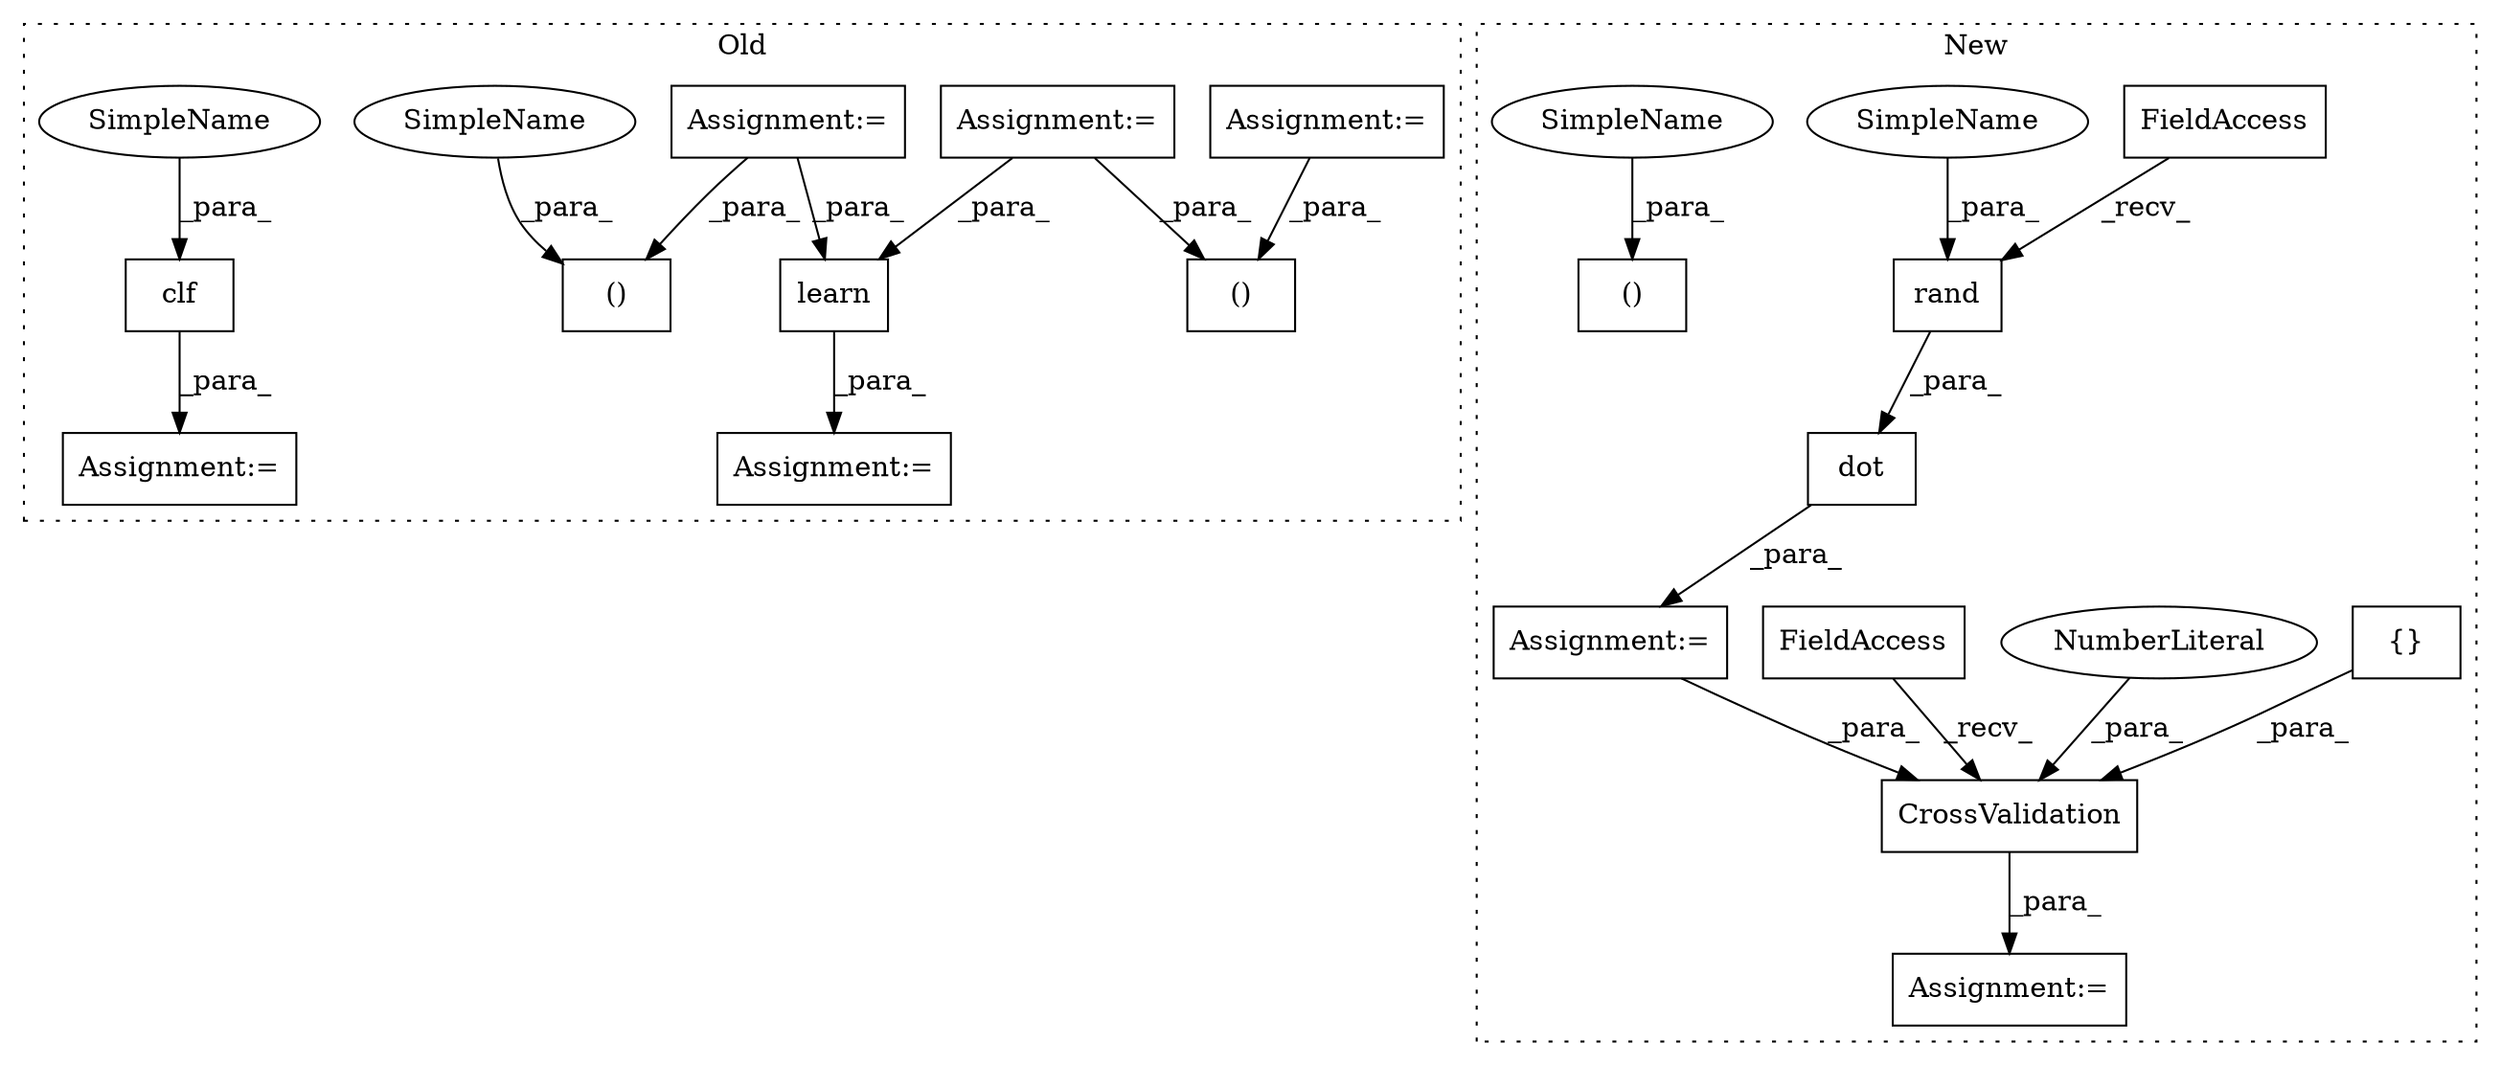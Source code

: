 digraph G {
subgraph cluster0 {
1 [label="learn" a="32" s="2850,2857" l="6,1" shape="box"];
3 [label="Assignment:=" a="7" s="2458" l="2" shape="box"];
4 [label="()" a="106" s="2685" l="17" shape="box"];
12 [label="Assignment:=" a="7" s="2849" l="1" shape="box"];
13 [label="Assignment:=" a="7" s="2434" l="2" shape="box"];
14 [label="()" a="106" s="2731" l="17" shape="box"];
17 [label="Assignment:=" a="7" s="2446" l="2" shape="box"];
18 [label="clf" a="32" s="2866,2872" l="4,1" shape="box"];
19 [label="Assignment:=" a="7" s="2865" l="1" shape="box"];
20 [label="SimpleName" a="42" s="2870" l="2" shape="ellipse"];
21 [label="SimpleName" a="42" s="2700" l="2" shape="ellipse"];
label = "Old";
style="dotted";
}
subgraph cluster1 {
2 [label="()" a="106" s="2067" l="23" shape="box"];
5 [label="rand" a="32" s="2180,2190" l="5,1" shape="box"];
6 [label="FieldAccess" a="22" s="2167" l="12" shape="box"];
7 [label="dot" a="32" s="2163,2191" l="4,1" shape="box"];
8 [label="CrossValidation" a="32" s="2288,2327" l="16,1" shape="box"];
9 [label="{}" a="4" s="2318,2324" l="1,1" shape="box"];
10 [label="NumberLiteral" a="34" s="2326" l="1" shape="ellipse"];
11 [label="FieldAccess" a="22" s="2270" l="17" shape="box"];
15 [label="Assignment:=" a="7" s="2269" l="1" shape="box"];
16 [label="Assignment:=" a="7" s="2160" l="1" shape="box"];
22 [label="SimpleName" a="42" s="2185" l="5" shape="ellipse"];
23 [label="SimpleName" a="42" s="2085" l="5" shape="ellipse"];
label = "New";
style="dotted";
}
1 -> 12 [label="_para_"];
3 -> 4 [label="_para_"];
3 -> 1 [label="_para_"];
5 -> 7 [label="_para_"];
6 -> 5 [label="_recv_"];
7 -> 16 [label="_para_"];
8 -> 15 [label="_para_"];
9 -> 8 [label="_para_"];
10 -> 8 [label="_para_"];
11 -> 8 [label="_recv_"];
13 -> 1 [label="_para_"];
13 -> 14 [label="_para_"];
16 -> 8 [label="_para_"];
17 -> 14 [label="_para_"];
18 -> 19 [label="_para_"];
20 -> 18 [label="_para_"];
21 -> 4 [label="_para_"];
22 -> 5 [label="_para_"];
23 -> 2 [label="_para_"];
}